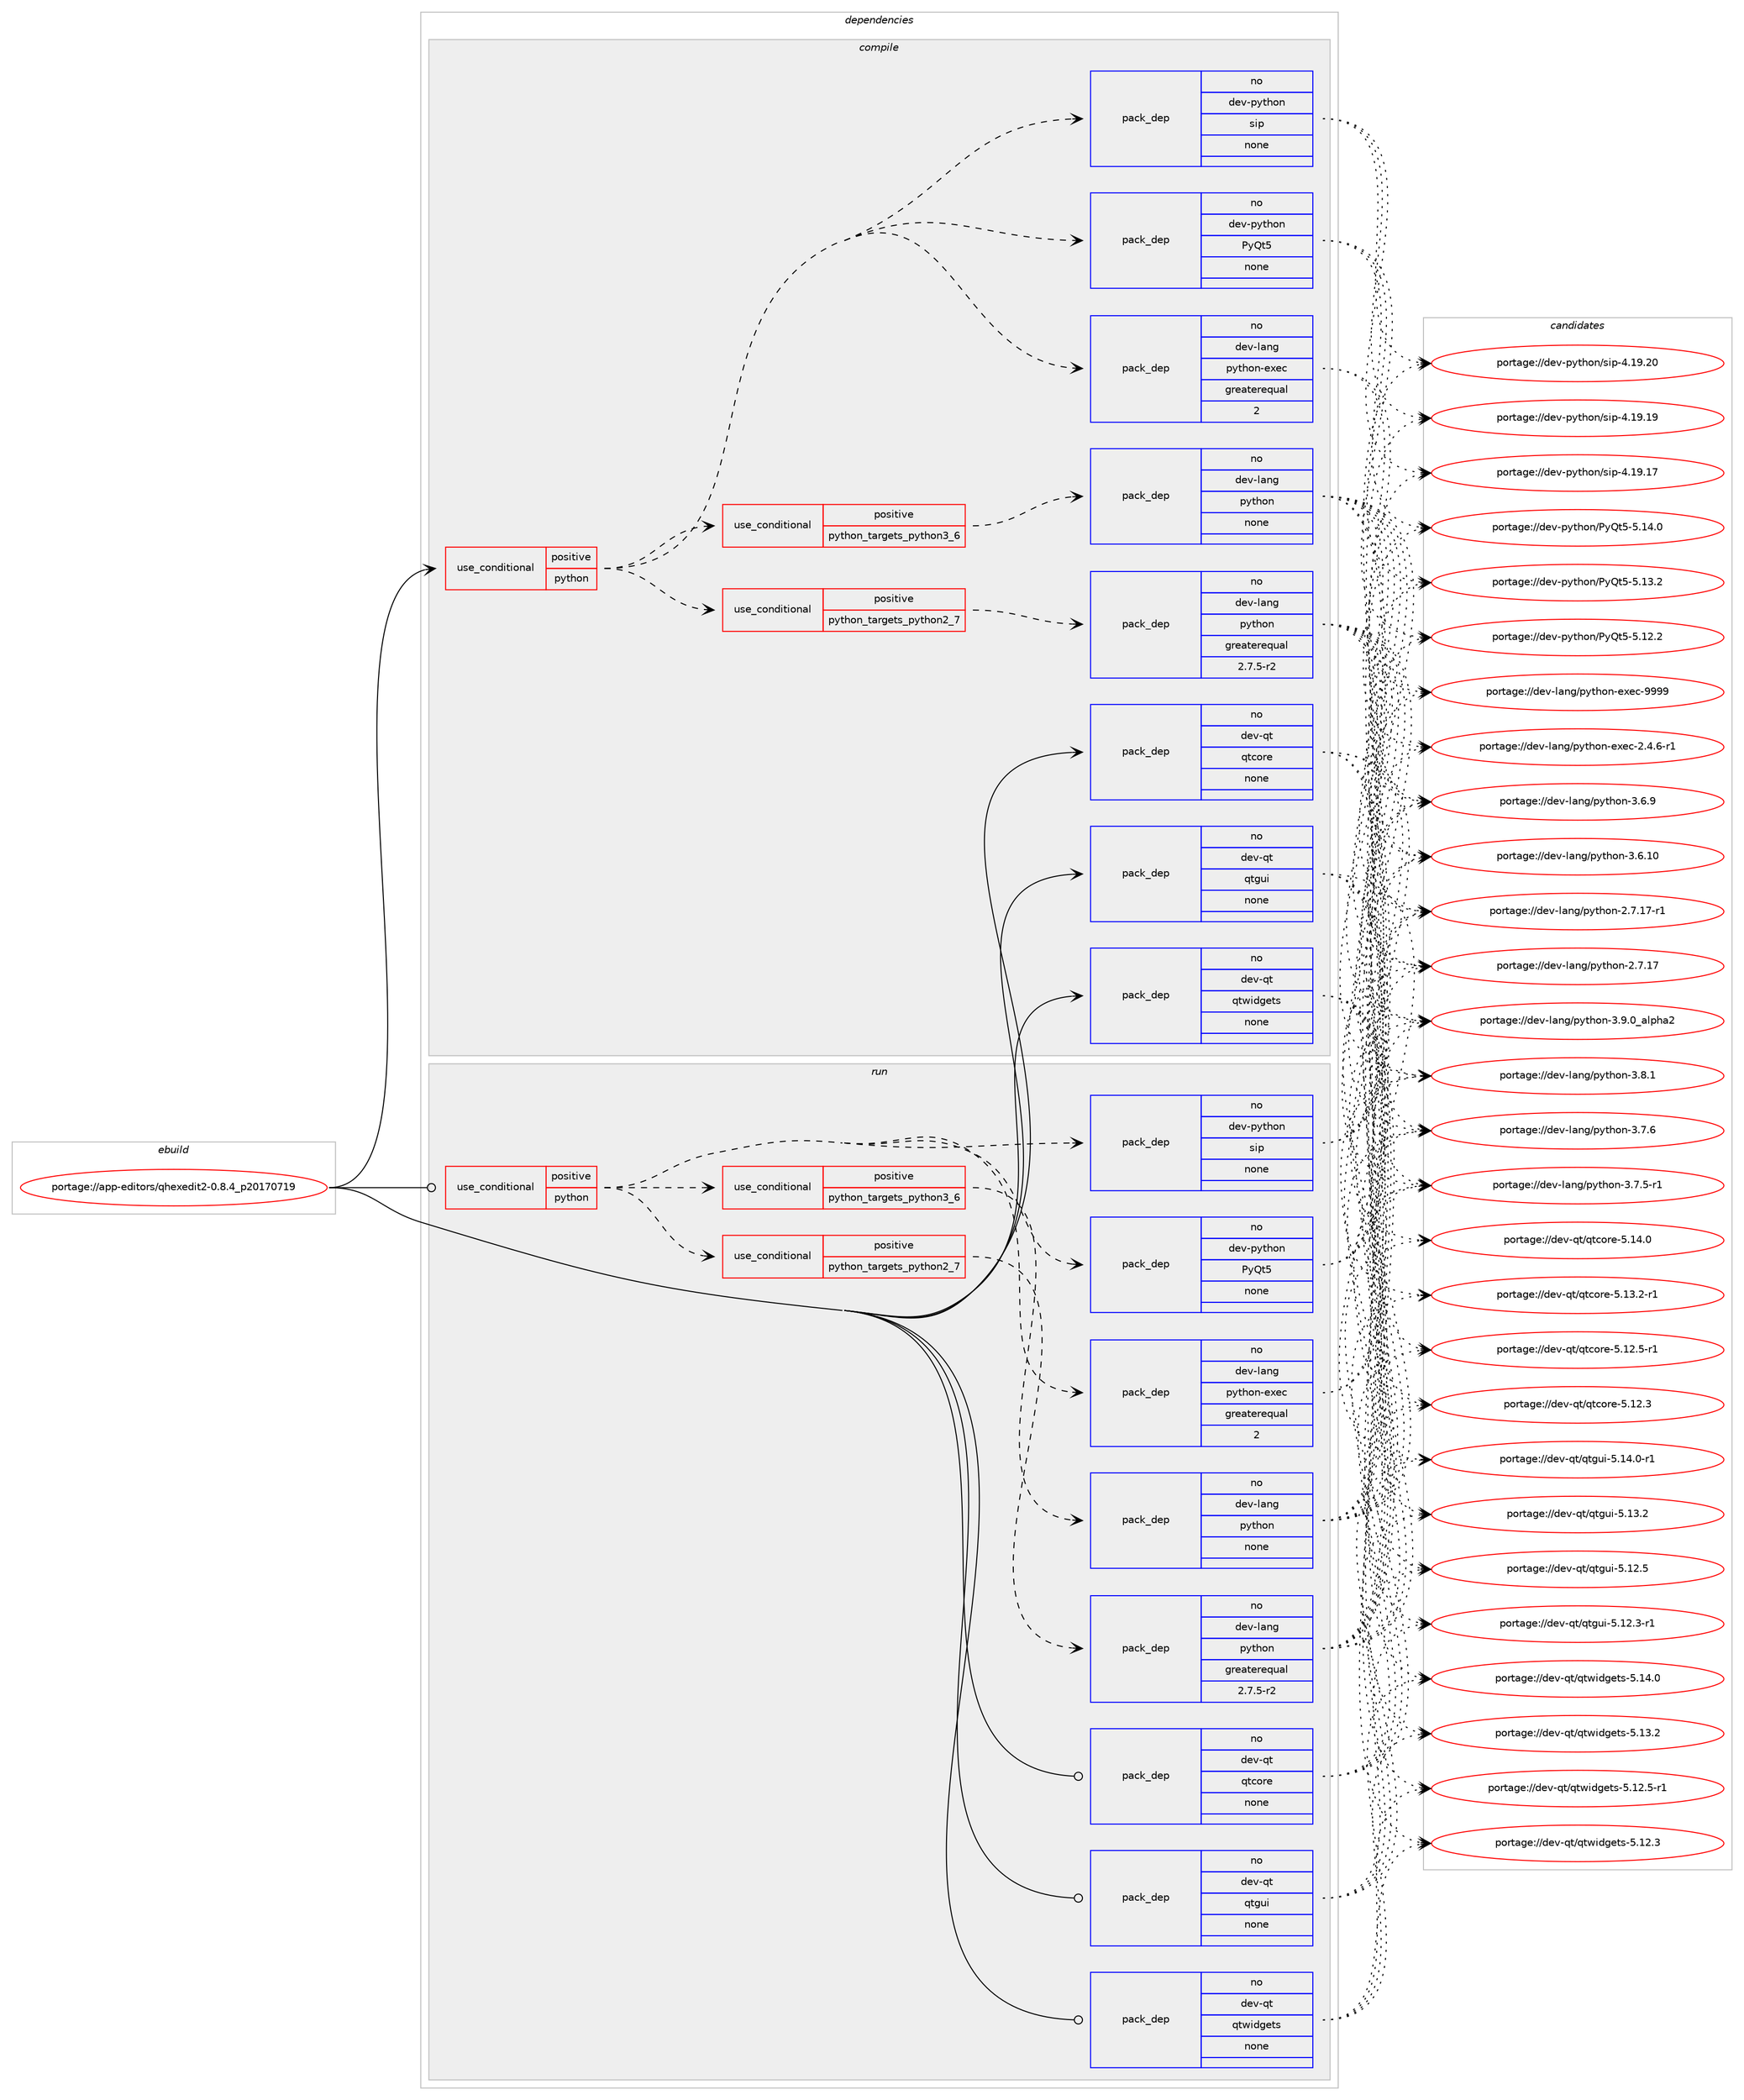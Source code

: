 digraph prolog {

# *************
# Graph options
# *************

newrank=true;
concentrate=true;
compound=true;
graph [rankdir=LR,fontname=Helvetica,fontsize=10,ranksep=1.5];#, ranksep=2.5, nodesep=0.2];
edge  [arrowhead=vee];
node  [fontname=Helvetica,fontsize=10];

# **********
# The ebuild
# **********

subgraph cluster_leftcol {
color=gray;
label=<<i>ebuild</i>>;
id [label="portage://app-editors/qhexedit2-0.8.4_p20170719", color=red, width=4, href="../app-editors/qhexedit2-0.8.4_p20170719.svg"];
}

# ****************
# The dependencies
# ****************

subgraph cluster_midcol {
color=gray;
label=<<i>dependencies</i>>;
subgraph cluster_compile {
fillcolor="#eeeeee";
style=filled;
label=<<i>compile</i>>;
subgraph cond149669 {
dependency635459 [label=<<TABLE BORDER="0" CELLBORDER="1" CELLSPACING="0" CELLPADDING="4"><TR><TD ROWSPAN="3" CELLPADDING="10">use_conditional</TD></TR><TR><TD>positive</TD></TR><TR><TD>python</TD></TR></TABLE>>, shape=none, color=red];
subgraph pack477359 {
dependency635460 [label=<<TABLE BORDER="0" CELLBORDER="1" CELLSPACING="0" CELLPADDING="4" WIDTH="220"><TR><TD ROWSPAN="6" CELLPADDING="30">pack_dep</TD></TR><TR><TD WIDTH="110">no</TD></TR><TR><TD>dev-python</TD></TR><TR><TD>PyQt5</TD></TR><TR><TD>none</TD></TR><TR><TD></TD></TR></TABLE>>, shape=none, color=blue];
}
dependency635459:e -> dependency635460:w [weight=20,style="dashed",arrowhead="vee"];
subgraph pack477360 {
dependency635461 [label=<<TABLE BORDER="0" CELLBORDER="1" CELLSPACING="0" CELLPADDING="4" WIDTH="220"><TR><TD ROWSPAN="6" CELLPADDING="30">pack_dep</TD></TR><TR><TD WIDTH="110">no</TD></TR><TR><TD>dev-python</TD></TR><TR><TD>sip</TD></TR><TR><TD>none</TD></TR><TR><TD></TD></TR></TABLE>>, shape=none, color=blue];
}
dependency635459:e -> dependency635461:w [weight=20,style="dashed",arrowhead="vee"];
subgraph cond149670 {
dependency635462 [label=<<TABLE BORDER="0" CELLBORDER="1" CELLSPACING="0" CELLPADDING="4"><TR><TD ROWSPAN="3" CELLPADDING="10">use_conditional</TD></TR><TR><TD>positive</TD></TR><TR><TD>python_targets_python2_7</TD></TR></TABLE>>, shape=none, color=red];
subgraph pack477361 {
dependency635463 [label=<<TABLE BORDER="0" CELLBORDER="1" CELLSPACING="0" CELLPADDING="4" WIDTH="220"><TR><TD ROWSPAN="6" CELLPADDING="30">pack_dep</TD></TR><TR><TD WIDTH="110">no</TD></TR><TR><TD>dev-lang</TD></TR><TR><TD>python</TD></TR><TR><TD>greaterequal</TD></TR><TR><TD>2.7.5-r2</TD></TR></TABLE>>, shape=none, color=blue];
}
dependency635462:e -> dependency635463:w [weight=20,style="dashed",arrowhead="vee"];
}
dependency635459:e -> dependency635462:w [weight=20,style="dashed",arrowhead="vee"];
subgraph cond149671 {
dependency635464 [label=<<TABLE BORDER="0" CELLBORDER="1" CELLSPACING="0" CELLPADDING="4"><TR><TD ROWSPAN="3" CELLPADDING="10">use_conditional</TD></TR><TR><TD>positive</TD></TR><TR><TD>python_targets_python3_6</TD></TR></TABLE>>, shape=none, color=red];
subgraph pack477362 {
dependency635465 [label=<<TABLE BORDER="0" CELLBORDER="1" CELLSPACING="0" CELLPADDING="4" WIDTH="220"><TR><TD ROWSPAN="6" CELLPADDING="30">pack_dep</TD></TR><TR><TD WIDTH="110">no</TD></TR><TR><TD>dev-lang</TD></TR><TR><TD>python</TD></TR><TR><TD>none</TD></TR><TR><TD></TD></TR></TABLE>>, shape=none, color=blue];
}
dependency635464:e -> dependency635465:w [weight=20,style="dashed",arrowhead="vee"];
}
dependency635459:e -> dependency635464:w [weight=20,style="dashed",arrowhead="vee"];
subgraph pack477363 {
dependency635466 [label=<<TABLE BORDER="0" CELLBORDER="1" CELLSPACING="0" CELLPADDING="4" WIDTH="220"><TR><TD ROWSPAN="6" CELLPADDING="30">pack_dep</TD></TR><TR><TD WIDTH="110">no</TD></TR><TR><TD>dev-lang</TD></TR><TR><TD>python-exec</TD></TR><TR><TD>greaterequal</TD></TR><TR><TD>2</TD></TR></TABLE>>, shape=none, color=blue];
}
dependency635459:e -> dependency635466:w [weight=20,style="dashed",arrowhead="vee"];
}
id:e -> dependency635459:w [weight=20,style="solid",arrowhead="vee"];
subgraph pack477364 {
dependency635467 [label=<<TABLE BORDER="0" CELLBORDER="1" CELLSPACING="0" CELLPADDING="4" WIDTH="220"><TR><TD ROWSPAN="6" CELLPADDING="30">pack_dep</TD></TR><TR><TD WIDTH="110">no</TD></TR><TR><TD>dev-qt</TD></TR><TR><TD>qtcore</TD></TR><TR><TD>none</TD></TR><TR><TD></TD></TR></TABLE>>, shape=none, color=blue];
}
id:e -> dependency635467:w [weight=20,style="solid",arrowhead="vee"];
subgraph pack477365 {
dependency635468 [label=<<TABLE BORDER="0" CELLBORDER="1" CELLSPACING="0" CELLPADDING="4" WIDTH="220"><TR><TD ROWSPAN="6" CELLPADDING="30">pack_dep</TD></TR><TR><TD WIDTH="110">no</TD></TR><TR><TD>dev-qt</TD></TR><TR><TD>qtgui</TD></TR><TR><TD>none</TD></TR><TR><TD></TD></TR></TABLE>>, shape=none, color=blue];
}
id:e -> dependency635468:w [weight=20,style="solid",arrowhead="vee"];
subgraph pack477366 {
dependency635469 [label=<<TABLE BORDER="0" CELLBORDER="1" CELLSPACING="0" CELLPADDING="4" WIDTH="220"><TR><TD ROWSPAN="6" CELLPADDING="30">pack_dep</TD></TR><TR><TD WIDTH="110">no</TD></TR><TR><TD>dev-qt</TD></TR><TR><TD>qtwidgets</TD></TR><TR><TD>none</TD></TR><TR><TD></TD></TR></TABLE>>, shape=none, color=blue];
}
id:e -> dependency635469:w [weight=20,style="solid",arrowhead="vee"];
}
subgraph cluster_compileandrun {
fillcolor="#eeeeee";
style=filled;
label=<<i>compile and run</i>>;
}
subgraph cluster_run {
fillcolor="#eeeeee";
style=filled;
label=<<i>run</i>>;
subgraph cond149672 {
dependency635470 [label=<<TABLE BORDER="0" CELLBORDER="1" CELLSPACING="0" CELLPADDING="4"><TR><TD ROWSPAN="3" CELLPADDING="10">use_conditional</TD></TR><TR><TD>positive</TD></TR><TR><TD>python</TD></TR></TABLE>>, shape=none, color=red];
subgraph pack477367 {
dependency635471 [label=<<TABLE BORDER="0" CELLBORDER="1" CELLSPACING="0" CELLPADDING="4" WIDTH="220"><TR><TD ROWSPAN="6" CELLPADDING="30">pack_dep</TD></TR><TR><TD WIDTH="110">no</TD></TR><TR><TD>dev-python</TD></TR><TR><TD>PyQt5</TD></TR><TR><TD>none</TD></TR><TR><TD></TD></TR></TABLE>>, shape=none, color=blue];
}
dependency635470:e -> dependency635471:w [weight=20,style="dashed",arrowhead="vee"];
subgraph pack477368 {
dependency635472 [label=<<TABLE BORDER="0" CELLBORDER="1" CELLSPACING="0" CELLPADDING="4" WIDTH="220"><TR><TD ROWSPAN="6" CELLPADDING="30">pack_dep</TD></TR><TR><TD WIDTH="110">no</TD></TR><TR><TD>dev-python</TD></TR><TR><TD>sip</TD></TR><TR><TD>none</TD></TR><TR><TD></TD></TR></TABLE>>, shape=none, color=blue];
}
dependency635470:e -> dependency635472:w [weight=20,style="dashed",arrowhead="vee"];
subgraph cond149673 {
dependency635473 [label=<<TABLE BORDER="0" CELLBORDER="1" CELLSPACING="0" CELLPADDING="4"><TR><TD ROWSPAN="3" CELLPADDING="10">use_conditional</TD></TR><TR><TD>positive</TD></TR><TR><TD>python_targets_python2_7</TD></TR></TABLE>>, shape=none, color=red];
subgraph pack477369 {
dependency635474 [label=<<TABLE BORDER="0" CELLBORDER="1" CELLSPACING="0" CELLPADDING="4" WIDTH="220"><TR><TD ROWSPAN="6" CELLPADDING="30">pack_dep</TD></TR><TR><TD WIDTH="110">no</TD></TR><TR><TD>dev-lang</TD></TR><TR><TD>python</TD></TR><TR><TD>greaterequal</TD></TR><TR><TD>2.7.5-r2</TD></TR></TABLE>>, shape=none, color=blue];
}
dependency635473:e -> dependency635474:w [weight=20,style="dashed",arrowhead="vee"];
}
dependency635470:e -> dependency635473:w [weight=20,style="dashed",arrowhead="vee"];
subgraph cond149674 {
dependency635475 [label=<<TABLE BORDER="0" CELLBORDER="1" CELLSPACING="0" CELLPADDING="4"><TR><TD ROWSPAN="3" CELLPADDING="10">use_conditional</TD></TR><TR><TD>positive</TD></TR><TR><TD>python_targets_python3_6</TD></TR></TABLE>>, shape=none, color=red];
subgraph pack477370 {
dependency635476 [label=<<TABLE BORDER="0" CELLBORDER="1" CELLSPACING="0" CELLPADDING="4" WIDTH="220"><TR><TD ROWSPAN="6" CELLPADDING="30">pack_dep</TD></TR><TR><TD WIDTH="110">no</TD></TR><TR><TD>dev-lang</TD></TR><TR><TD>python</TD></TR><TR><TD>none</TD></TR><TR><TD></TD></TR></TABLE>>, shape=none, color=blue];
}
dependency635475:e -> dependency635476:w [weight=20,style="dashed",arrowhead="vee"];
}
dependency635470:e -> dependency635475:w [weight=20,style="dashed",arrowhead="vee"];
subgraph pack477371 {
dependency635477 [label=<<TABLE BORDER="0" CELLBORDER="1" CELLSPACING="0" CELLPADDING="4" WIDTH="220"><TR><TD ROWSPAN="6" CELLPADDING="30">pack_dep</TD></TR><TR><TD WIDTH="110">no</TD></TR><TR><TD>dev-lang</TD></TR><TR><TD>python-exec</TD></TR><TR><TD>greaterequal</TD></TR><TR><TD>2</TD></TR></TABLE>>, shape=none, color=blue];
}
dependency635470:e -> dependency635477:w [weight=20,style="dashed",arrowhead="vee"];
}
id:e -> dependency635470:w [weight=20,style="solid",arrowhead="odot"];
subgraph pack477372 {
dependency635478 [label=<<TABLE BORDER="0" CELLBORDER="1" CELLSPACING="0" CELLPADDING="4" WIDTH="220"><TR><TD ROWSPAN="6" CELLPADDING="30">pack_dep</TD></TR><TR><TD WIDTH="110">no</TD></TR><TR><TD>dev-qt</TD></TR><TR><TD>qtcore</TD></TR><TR><TD>none</TD></TR><TR><TD></TD></TR></TABLE>>, shape=none, color=blue];
}
id:e -> dependency635478:w [weight=20,style="solid",arrowhead="odot"];
subgraph pack477373 {
dependency635479 [label=<<TABLE BORDER="0" CELLBORDER="1" CELLSPACING="0" CELLPADDING="4" WIDTH="220"><TR><TD ROWSPAN="6" CELLPADDING="30">pack_dep</TD></TR><TR><TD WIDTH="110">no</TD></TR><TR><TD>dev-qt</TD></TR><TR><TD>qtgui</TD></TR><TR><TD>none</TD></TR><TR><TD></TD></TR></TABLE>>, shape=none, color=blue];
}
id:e -> dependency635479:w [weight=20,style="solid",arrowhead="odot"];
subgraph pack477374 {
dependency635480 [label=<<TABLE BORDER="0" CELLBORDER="1" CELLSPACING="0" CELLPADDING="4" WIDTH="220"><TR><TD ROWSPAN="6" CELLPADDING="30">pack_dep</TD></TR><TR><TD WIDTH="110">no</TD></TR><TR><TD>dev-qt</TD></TR><TR><TD>qtwidgets</TD></TR><TR><TD>none</TD></TR><TR><TD></TD></TR></TABLE>>, shape=none, color=blue];
}
id:e -> dependency635480:w [weight=20,style="solid",arrowhead="odot"];
}
}

# **************
# The candidates
# **************

subgraph cluster_choices {
rank=same;
color=gray;
label=<<i>candidates</i>>;

subgraph choice477359 {
color=black;
nodesep=1;
choice100101118451121211161041111104780121811165345534649524648 [label="portage://dev-python/PyQt5-5.14.0", color=red, width=4,href="../dev-python/PyQt5-5.14.0.svg"];
choice100101118451121211161041111104780121811165345534649514650 [label="portage://dev-python/PyQt5-5.13.2", color=red, width=4,href="../dev-python/PyQt5-5.13.2.svg"];
choice100101118451121211161041111104780121811165345534649504650 [label="portage://dev-python/PyQt5-5.12.2", color=red, width=4,href="../dev-python/PyQt5-5.12.2.svg"];
dependency635460:e -> choice100101118451121211161041111104780121811165345534649524648:w [style=dotted,weight="100"];
dependency635460:e -> choice100101118451121211161041111104780121811165345534649514650:w [style=dotted,weight="100"];
dependency635460:e -> choice100101118451121211161041111104780121811165345534649504650:w [style=dotted,weight="100"];
}
subgraph choice477360 {
color=black;
nodesep=1;
choice10010111845112121116104111110471151051124552464957465048 [label="portage://dev-python/sip-4.19.20", color=red, width=4,href="../dev-python/sip-4.19.20.svg"];
choice10010111845112121116104111110471151051124552464957464957 [label="portage://dev-python/sip-4.19.19", color=red, width=4,href="../dev-python/sip-4.19.19.svg"];
choice10010111845112121116104111110471151051124552464957464955 [label="portage://dev-python/sip-4.19.17", color=red, width=4,href="../dev-python/sip-4.19.17.svg"];
dependency635461:e -> choice10010111845112121116104111110471151051124552464957465048:w [style=dotted,weight="100"];
dependency635461:e -> choice10010111845112121116104111110471151051124552464957464957:w [style=dotted,weight="100"];
dependency635461:e -> choice10010111845112121116104111110471151051124552464957464955:w [style=dotted,weight="100"];
}
subgraph choice477361 {
color=black;
nodesep=1;
choice10010111845108971101034711212111610411111045514657464895971081121049750 [label="portage://dev-lang/python-3.9.0_alpha2", color=red, width=4,href="../dev-lang/python-3.9.0_alpha2.svg"];
choice100101118451089711010347112121116104111110455146564649 [label="portage://dev-lang/python-3.8.1", color=red, width=4,href="../dev-lang/python-3.8.1.svg"];
choice100101118451089711010347112121116104111110455146554654 [label="portage://dev-lang/python-3.7.6", color=red, width=4,href="../dev-lang/python-3.7.6.svg"];
choice1001011184510897110103471121211161041111104551465546534511449 [label="portage://dev-lang/python-3.7.5-r1", color=red, width=4,href="../dev-lang/python-3.7.5-r1.svg"];
choice100101118451089711010347112121116104111110455146544657 [label="portage://dev-lang/python-3.6.9", color=red, width=4,href="../dev-lang/python-3.6.9.svg"];
choice10010111845108971101034711212111610411111045514654464948 [label="portage://dev-lang/python-3.6.10", color=red, width=4,href="../dev-lang/python-3.6.10.svg"];
choice100101118451089711010347112121116104111110455046554649554511449 [label="portage://dev-lang/python-2.7.17-r1", color=red, width=4,href="../dev-lang/python-2.7.17-r1.svg"];
choice10010111845108971101034711212111610411111045504655464955 [label="portage://dev-lang/python-2.7.17", color=red, width=4,href="../dev-lang/python-2.7.17.svg"];
dependency635463:e -> choice10010111845108971101034711212111610411111045514657464895971081121049750:w [style=dotted,weight="100"];
dependency635463:e -> choice100101118451089711010347112121116104111110455146564649:w [style=dotted,weight="100"];
dependency635463:e -> choice100101118451089711010347112121116104111110455146554654:w [style=dotted,weight="100"];
dependency635463:e -> choice1001011184510897110103471121211161041111104551465546534511449:w [style=dotted,weight="100"];
dependency635463:e -> choice100101118451089711010347112121116104111110455146544657:w [style=dotted,weight="100"];
dependency635463:e -> choice10010111845108971101034711212111610411111045514654464948:w [style=dotted,weight="100"];
dependency635463:e -> choice100101118451089711010347112121116104111110455046554649554511449:w [style=dotted,weight="100"];
dependency635463:e -> choice10010111845108971101034711212111610411111045504655464955:w [style=dotted,weight="100"];
}
subgraph choice477362 {
color=black;
nodesep=1;
choice10010111845108971101034711212111610411111045514657464895971081121049750 [label="portage://dev-lang/python-3.9.0_alpha2", color=red, width=4,href="../dev-lang/python-3.9.0_alpha2.svg"];
choice100101118451089711010347112121116104111110455146564649 [label="portage://dev-lang/python-3.8.1", color=red, width=4,href="../dev-lang/python-3.8.1.svg"];
choice100101118451089711010347112121116104111110455146554654 [label="portage://dev-lang/python-3.7.6", color=red, width=4,href="../dev-lang/python-3.7.6.svg"];
choice1001011184510897110103471121211161041111104551465546534511449 [label="portage://dev-lang/python-3.7.5-r1", color=red, width=4,href="../dev-lang/python-3.7.5-r1.svg"];
choice100101118451089711010347112121116104111110455146544657 [label="portage://dev-lang/python-3.6.9", color=red, width=4,href="../dev-lang/python-3.6.9.svg"];
choice10010111845108971101034711212111610411111045514654464948 [label="portage://dev-lang/python-3.6.10", color=red, width=4,href="../dev-lang/python-3.6.10.svg"];
choice100101118451089711010347112121116104111110455046554649554511449 [label="portage://dev-lang/python-2.7.17-r1", color=red, width=4,href="../dev-lang/python-2.7.17-r1.svg"];
choice10010111845108971101034711212111610411111045504655464955 [label="portage://dev-lang/python-2.7.17", color=red, width=4,href="../dev-lang/python-2.7.17.svg"];
dependency635465:e -> choice10010111845108971101034711212111610411111045514657464895971081121049750:w [style=dotted,weight="100"];
dependency635465:e -> choice100101118451089711010347112121116104111110455146564649:w [style=dotted,weight="100"];
dependency635465:e -> choice100101118451089711010347112121116104111110455146554654:w [style=dotted,weight="100"];
dependency635465:e -> choice1001011184510897110103471121211161041111104551465546534511449:w [style=dotted,weight="100"];
dependency635465:e -> choice100101118451089711010347112121116104111110455146544657:w [style=dotted,weight="100"];
dependency635465:e -> choice10010111845108971101034711212111610411111045514654464948:w [style=dotted,weight="100"];
dependency635465:e -> choice100101118451089711010347112121116104111110455046554649554511449:w [style=dotted,weight="100"];
dependency635465:e -> choice10010111845108971101034711212111610411111045504655464955:w [style=dotted,weight="100"];
}
subgraph choice477363 {
color=black;
nodesep=1;
choice10010111845108971101034711212111610411111045101120101994557575757 [label="portage://dev-lang/python-exec-9999", color=red, width=4,href="../dev-lang/python-exec-9999.svg"];
choice10010111845108971101034711212111610411111045101120101994550465246544511449 [label="portage://dev-lang/python-exec-2.4.6-r1", color=red, width=4,href="../dev-lang/python-exec-2.4.6-r1.svg"];
dependency635466:e -> choice10010111845108971101034711212111610411111045101120101994557575757:w [style=dotted,weight="100"];
dependency635466:e -> choice10010111845108971101034711212111610411111045101120101994550465246544511449:w [style=dotted,weight="100"];
}
subgraph choice477364 {
color=black;
nodesep=1;
choice10010111845113116471131169911111410145534649524648 [label="portage://dev-qt/qtcore-5.14.0", color=red, width=4,href="../dev-qt/qtcore-5.14.0.svg"];
choice100101118451131164711311699111114101455346495146504511449 [label="portage://dev-qt/qtcore-5.13.2-r1", color=red, width=4,href="../dev-qt/qtcore-5.13.2-r1.svg"];
choice100101118451131164711311699111114101455346495046534511449 [label="portage://dev-qt/qtcore-5.12.5-r1", color=red, width=4,href="../dev-qt/qtcore-5.12.5-r1.svg"];
choice10010111845113116471131169911111410145534649504651 [label="portage://dev-qt/qtcore-5.12.3", color=red, width=4,href="../dev-qt/qtcore-5.12.3.svg"];
dependency635467:e -> choice10010111845113116471131169911111410145534649524648:w [style=dotted,weight="100"];
dependency635467:e -> choice100101118451131164711311699111114101455346495146504511449:w [style=dotted,weight="100"];
dependency635467:e -> choice100101118451131164711311699111114101455346495046534511449:w [style=dotted,weight="100"];
dependency635467:e -> choice10010111845113116471131169911111410145534649504651:w [style=dotted,weight="100"];
}
subgraph choice477365 {
color=black;
nodesep=1;
choice1001011184511311647113116103117105455346495246484511449 [label="portage://dev-qt/qtgui-5.14.0-r1", color=red, width=4,href="../dev-qt/qtgui-5.14.0-r1.svg"];
choice100101118451131164711311610311710545534649514650 [label="portage://dev-qt/qtgui-5.13.2", color=red, width=4,href="../dev-qt/qtgui-5.13.2.svg"];
choice100101118451131164711311610311710545534649504653 [label="portage://dev-qt/qtgui-5.12.5", color=red, width=4,href="../dev-qt/qtgui-5.12.5.svg"];
choice1001011184511311647113116103117105455346495046514511449 [label="portage://dev-qt/qtgui-5.12.3-r1", color=red, width=4,href="../dev-qt/qtgui-5.12.3-r1.svg"];
dependency635468:e -> choice1001011184511311647113116103117105455346495246484511449:w [style=dotted,weight="100"];
dependency635468:e -> choice100101118451131164711311610311710545534649514650:w [style=dotted,weight="100"];
dependency635468:e -> choice100101118451131164711311610311710545534649504653:w [style=dotted,weight="100"];
dependency635468:e -> choice1001011184511311647113116103117105455346495046514511449:w [style=dotted,weight="100"];
}
subgraph choice477366 {
color=black;
nodesep=1;
choice100101118451131164711311611910510010310111611545534649524648 [label="portage://dev-qt/qtwidgets-5.14.0", color=red, width=4,href="../dev-qt/qtwidgets-5.14.0.svg"];
choice100101118451131164711311611910510010310111611545534649514650 [label="portage://dev-qt/qtwidgets-5.13.2", color=red, width=4,href="../dev-qt/qtwidgets-5.13.2.svg"];
choice1001011184511311647113116119105100103101116115455346495046534511449 [label="portage://dev-qt/qtwidgets-5.12.5-r1", color=red, width=4,href="../dev-qt/qtwidgets-5.12.5-r1.svg"];
choice100101118451131164711311611910510010310111611545534649504651 [label="portage://dev-qt/qtwidgets-5.12.3", color=red, width=4,href="../dev-qt/qtwidgets-5.12.3.svg"];
dependency635469:e -> choice100101118451131164711311611910510010310111611545534649524648:w [style=dotted,weight="100"];
dependency635469:e -> choice100101118451131164711311611910510010310111611545534649514650:w [style=dotted,weight="100"];
dependency635469:e -> choice1001011184511311647113116119105100103101116115455346495046534511449:w [style=dotted,weight="100"];
dependency635469:e -> choice100101118451131164711311611910510010310111611545534649504651:w [style=dotted,weight="100"];
}
subgraph choice477367 {
color=black;
nodesep=1;
choice100101118451121211161041111104780121811165345534649524648 [label="portage://dev-python/PyQt5-5.14.0", color=red, width=4,href="../dev-python/PyQt5-5.14.0.svg"];
choice100101118451121211161041111104780121811165345534649514650 [label="portage://dev-python/PyQt5-5.13.2", color=red, width=4,href="../dev-python/PyQt5-5.13.2.svg"];
choice100101118451121211161041111104780121811165345534649504650 [label="portage://dev-python/PyQt5-5.12.2", color=red, width=4,href="../dev-python/PyQt5-5.12.2.svg"];
dependency635471:e -> choice100101118451121211161041111104780121811165345534649524648:w [style=dotted,weight="100"];
dependency635471:e -> choice100101118451121211161041111104780121811165345534649514650:w [style=dotted,weight="100"];
dependency635471:e -> choice100101118451121211161041111104780121811165345534649504650:w [style=dotted,weight="100"];
}
subgraph choice477368 {
color=black;
nodesep=1;
choice10010111845112121116104111110471151051124552464957465048 [label="portage://dev-python/sip-4.19.20", color=red, width=4,href="../dev-python/sip-4.19.20.svg"];
choice10010111845112121116104111110471151051124552464957464957 [label="portage://dev-python/sip-4.19.19", color=red, width=4,href="../dev-python/sip-4.19.19.svg"];
choice10010111845112121116104111110471151051124552464957464955 [label="portage://dev-python/sip-4.19.17", color=red, width=4,href="../dev-python/sip-4.19.17.svg"];
dependency635472:e -> choice10010111845112121116104111110471151051124552464957465048:w [style=dotted,weight="100"];
dependency635472:e -> choice10010111845112121116104111110471151051124552464957464957:w [style=dotted,weight="100"];
dependency635472:e -> choice10010111845112121116104111110471151051124552464957464955:w [style=dotted,weight="100"];
}
subgraph choice477369 {
color=black;
nodesep=1;
choice10010111845108971101034711212111610411111045514657464895971081121049750 [label="portage://dev-lang/python-3.9.0_alpha2", color=red, width=4,href="../dev-lang/python-3.9.0_alpha2.svg"];
choice100101118451089711010347112121116104111110455146564649 [label="portage://dev-lang/python-3.8.1", color=red, width=4,href="../dev-lang/python-3.8.1.svg"];
choice100101118451089711010347112121116104111110455146554654 [label="portage://dev-lang/python-3.7.6", color=red, width=4,href="../dev-lang/python-3.7.6.svg"];
choice1001011184510897110103471121211161041111104551465546534511449 [label="portage://dev-lang/python-3.7.5-r1", color=red, width=4,href="../dev-lang/python-3.7.5-r1.svg"];
choice100101118451089711010347112121116104111110455146544657 [label="portage://dev-lang/python-3.6.9", color=red, width=4,href="../dev-lang/python-3.6.9.svg"];
choice10010111845108971101034711212111610411111045514654464948 [label="portage://dev-lang/python-3.6.10", color=red, width=4,href="../dev-lang/python-3.6.10.svg"];
choice100101118451089711010347112121116104111110455046554649554511449 [label="portage://dev-lang/python-2.7.17-r1", color=red, width=4,href="../dev-lang/python-2.7.17-r1.svg"];
choice10010111845108971101034711212111610411111045504655464955 [label="portage://dev-lang/python-2.7.17", color=red, width=4,href="../dev-lang/python-2.7.17.svg"];
dependency635474:e -> choice10010111845108971101034711212111610411111045514657464895971081121049750:w [style=dotted,weight="100"];
dependency635474:e -> choice100101118451089711010347112121116104111110455146564649:w [style=dotted,weight="100"];
dependency635474:e -> choice100101118451089711010347112121116104111110455146554654:w [style=dotted,weight="100"];
dependency635474:e -> choice1001011184510897110103471121211161041111104551465546534511449:w [style=dotted,weight="100"];
dependency635474:e -> choice100101118451089711010347112121116104111110455146544657:w [style=dotted,weight="100"];
dependency635474:e -> choice10010111845108971101034711212111610411111045514654464948:w [style=dotted,weight="100"];
dependency635474:e -> choice100101118451089711010347112121116104111110455046554649554511449:w [style=dotted,weight="100"];
dependency635474:e -> choice10010111845108971101034711212111610411111045504655464955:w [style=dotted,weight="100"];
}
subgraph choice477370 {
color=black;
nodesep=1;
choice10010111845108971101034711212111610411111045514657464895971081121049750 [label="portage://dev-lang/python-3.9.0_alpha2", color=red, width=4,href="../dev-lang/python-3.9.0_alpha2.svg"];
choice100101118451089711010347112121116104111110455146564649 [label="portage://dev-lang/python-3.8.1", color=red, width=4,href="../dev-lang/python-3.8.1.svg"];
choice100101118451089711010347112121116104111110455146554654 [label="portage://dev-lang/python-3.7.6", color=red, width=4,href="../dev-lang/python-3.7.6.svg"];
choice1001011184510897110103471121211161041111104551465546534511449 [label="portage://dev-lang/python-3.7.5-r1", color=red, width=4,href="../dev-lang/python-3.7.5-r1.svg"];
choice100101118451089711010347112121116104111110455146544657 [label="portage://dev-lang/python-3.6.9", color=red, width=4,href="../dev-lang/python-3.6.9.svg"];
choice10010111845108971101034711212111610411111045514654464948 [label="portage://dev-lang/python-3.6.10", color=red, width=4,href="../dev-lang/python-3.6.10.svg"];
choice100101118451089711010347112121116104111110455046554649554511449 [label="portage://dev-lang/python-2.7.17-r1", color=red, width=4,href="../dev-lang/python-2.7.17-r1.svg"];
choice10010111845108971101034711212111610411111045504655464955 [label="portage://dev-lang/python-2.7.17", color=red, width=4,href="../dev-lang/python-2.7.17.svg"];
dependency635476:e -> choice10010111845108971101034711212111610411111045514657464895971081121049750:w [style=dotted,weight="100"];
dependency635476:e -> choice100101118451089711010347112121116104111110455146564649:w [style=dotted,weight="100"];
dependency635476:e -> choice100101118451089711010347112121116104111110455146554654:w [style=dotted,weight="100"];
dependency635476:e -> choice1001011184510897110103471121211161041111104551465546534511449:w [style=dotted,weight="100"];
dependency635476:e -> choice100101118451089711010347112121116104111110455146544657:w [style=dotted,weight="100"];
dependency635476:e -> choice10010111845108971101034711212111610411111045514654464948:w [style=dotted,weight="100"];
dependency635476:e -> choice100101118451089711010347112121116104111110455046554649554511449:w [style=dotted,weight="100"];
dependency635476:e -> choice10010111845108971101034711212111610411111045504655464955:w [style=dotted,weight="100"];
}
subgraph choice477371 {
color=black;
nodesep=1;
choice10010111845108971101034711212111610411111045101120101994557575757 [label="portage://dev-lang/python-exec-9999", color=red, width=4,href="../dev-lang/python-exec-9999.svg"];
choice10010111845108971101034711212111610411111045101120101994550465246544511449 [label="portage://dev-lang/python-exec-2.4.6-r1", color=red, width=4,href="../dev-lang/python-exec-2.4.6-r1.svg"];
dependency635477:e -> choice10010111845108971101034711212111610411111045101120101994557575757:w [style=dotted,weight="100"];
dependency635477:e -> choice10010111845108971101034711212111610411111045101120101994550465246544511449:w [style=dotted,weight="100"];
}
subgraph choice477372 {
color=black;
nodesep=1;
choice10010111845113116471131169911111410145534649524648 [label="portage://dev-qt/qtcore-5.14.0", color=red, width=4,href="../dev-qt/qtcore-5.14.0.svg"];
choice100101118451131164711311699111114101455346495146504511449 [label="portage://dev-qt/qtcore-5.13.2-r1", color=red, width=4,href="../dev-qt/qtcore-5.13.2-r1.svg"];
choice100101118451131164711311699111114101455346495046534511449 [label="portage://dev-qt/qtcore-5.12.5-r1", color=red, width=4,href="../dev-qt/qtcore-5.12.5-r1.svg"];
choice10010111845113116471131169911111410145534649504651 [label="portage://dev-qt/qtcore-5.12.3", color=red, width=4,href="../dev-qt/qtcore-5.12.3.svg"];
dependency635478:e -> choice10010111845113116471131169911111410145534649524648:w [style=dotted,weight="100"];
dependency635478:e -> choice100101118451131164711311699111114101455346495146504511449:w [style=dotted,weight="100"];
dependency635478:e -> choice100101118451131164711311699111114101455346495046534511449:w [style=dotted,weight="100"];
dependency635478:e -> choice10010111845113116471131169911111410145534649504651:w [style=dotted,weight="100"];
}
subgraph choice477373 {
color=black;
nodesep=1;
choice1001011184511311647113116103117105455346495246484511449 [label="portage://dev-qt/qtgui-5.14.0-r1", color=red, width=4,href="../dev-qt/qtgui-5.14.0-r1.svg"];
choice100101118451131164711311610311710545534649514650 [label="portage://dev-qt/qtgui-5.13.2", color=red, width=4,href="../dev-qt/qtgui-5.13.2.svg"];
choice100101118451131164711311610311710545534649504653 [label="portage://dev-qt/qtgui-5.12.5", color=red, width=4,href="../dev-qt/qtgui-5.12.5.svg"];
choice1001011184511311647113116103117105455346495046514511449 [label="portage://dev-qt/qtgui-5.12.3-r1", color=red, width=4,href="../dev-qt/qtgui-5.12.3-r1.svg"];
dependency635479:e -> choice1001011184511311647113116103117105455346495246484511449:w [style=dotted,weight="100"];
dependency635479:e -> choice100101118451131164711311610311710545534649514650:w [style=dotted,weight="100"];
dependency635479:e -> choice100101118451131164711311610311710545534649504653:w [style=dotted,weight="100"];
dependency635479:e -> choice1001011184511311647113116103117105455346495046514511449:w [style=dotted,weight="100"];
}
subgraph choice477374 {
color=black;
nodesep=1;
choice100101118451131164711311611910510010310111611545534649524648 [label="portage://dev-qt/qtwidgets-5.14.0", color=red, width=4,href="../dev-qt/qtwidgets-5.14.0.svg"];
choice100101118451131164711311611910510010310111611545534649514650 [label="portage://dev-qt/qtwidgets-5.13.2", color=red, width=4,href="../dev-qt/qtwidgets-5.13.2.svg"];
choice1001011184511311647113116119105100103101116115455346495046534511449 [label="portage://dev-qt/qtwidgets-5.12.5-r1", color=red, width=4,href="../dev-qt/qtwidgets-5.12.5-r1.svg"];
choice100101118451131164711311611910510010310111611545534649504651 [label="portage://dev-qt/qtwidgets-5.12.3", color=red, width=4,href="../dev-qt/qtwidgets-5.12.3.svg"];
dependency635480:e -> choice100101118451131164711311611910510010310111611545534649524648:w [style=dotted,weight="100"];
dependency635480:e -> choice100101118451131164711311611910510010310111611545534649514650:w [style=dotted,weight="100"];
dependency635480:e -> choice1001011184511311647113116119105100103101116115455346495046534511449:w [style=dotted,weight="100"];
dependency635480:e -> choice100101118451131164711311611910510010310111611545534649504651:w [style=dotted,weight="100"];
}
}

}
